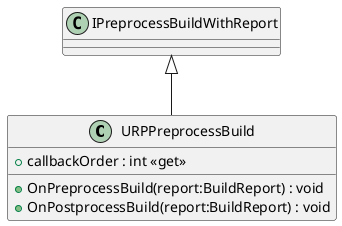 @startuml
class URPPreprocessBuild {
    + callbackOrder : int <<get>>
    + OnPreprocessBuild(report:BuildReport) : void
    + OnPostprocessBuild(report:BuildReport) : void
}
IPreprocessBuildWithReport <|-- URPPreprocessBuild
@enduml
